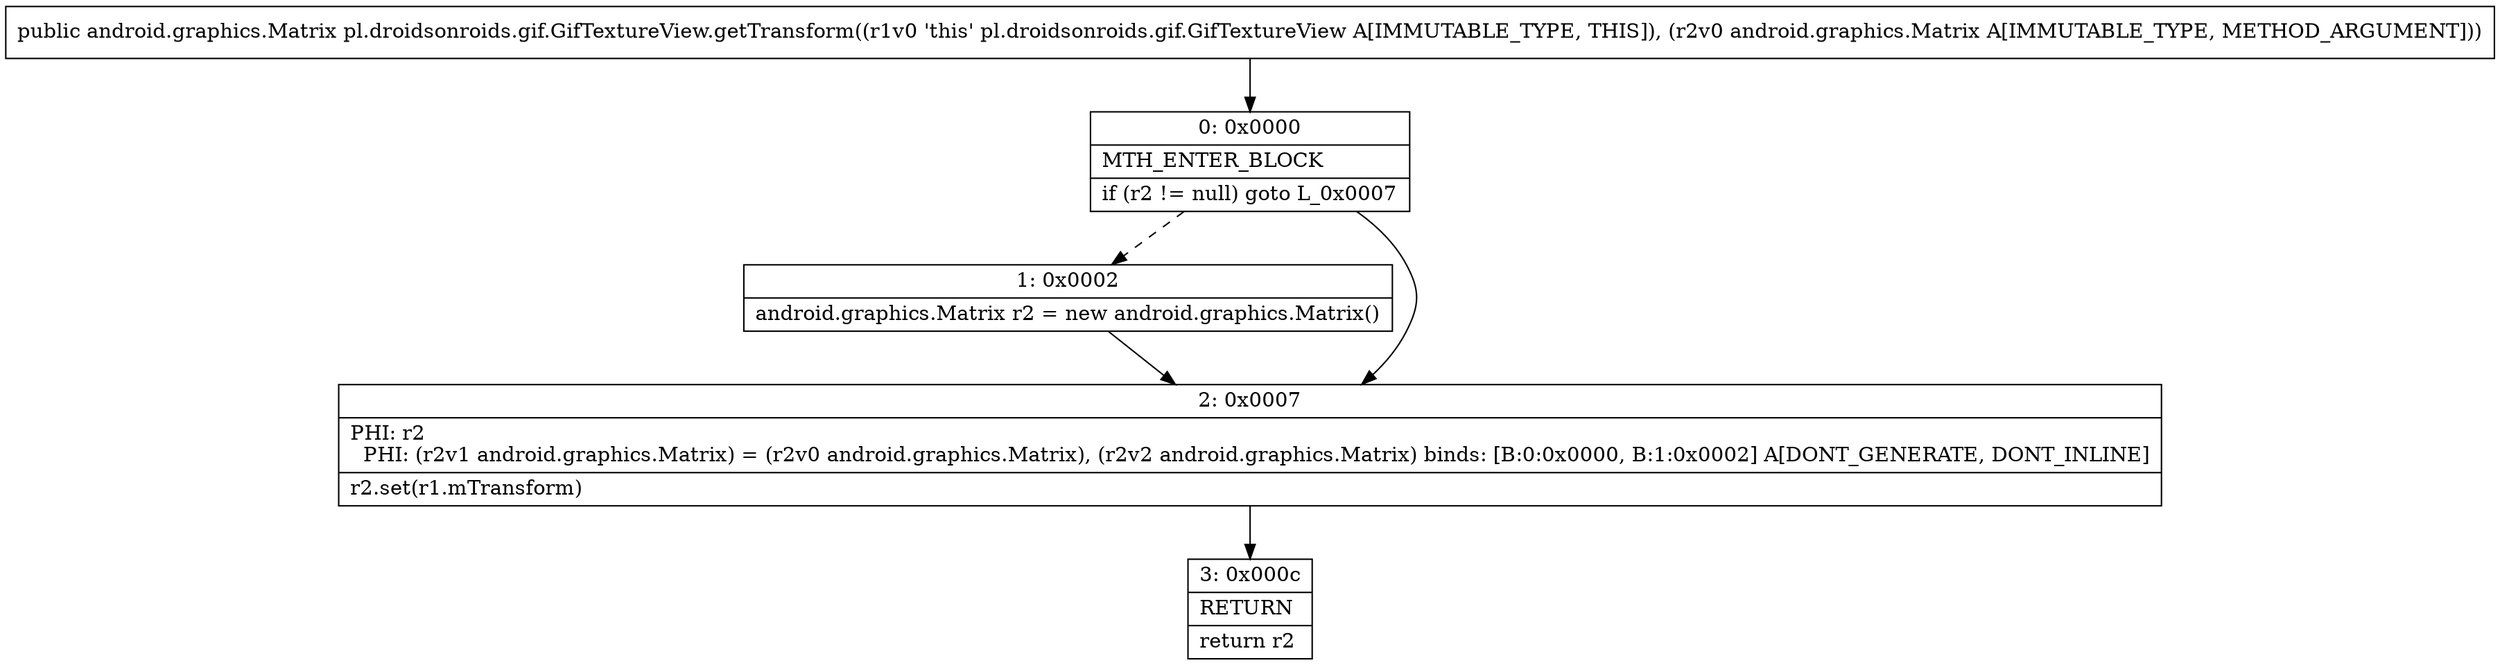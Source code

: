 digraph "CFG forpl.droidsonroids.gif.GifTextureView.getTransform(Landroid\/graphics\/Matrix;)Landroid\/graphics\/Matrix;" {
Node_0 [shape=record,label="{0\:\ 0x0000|MTH_ENTER_BLOCK\l|if (r2 != null) goto L_0x0007\l}"];
Node_1 [shape=record,label="{1\:\ 0x0002|android.graphics.Matrix r2 = new android.graphics.Matrix()\l}"];
Node_2 [shape=record,label="{2\:\ 0x0007|PHI: r2 \l  PHI: (r2v1 android.graphics.Matrix) = (r2v0 android.graphics.Matrix), (r2v2 android.graphics.Matrix) binds: [B:0:0x0000, B:1:0x0002] A[DONT_GENERATE, DONT_INLINE]\l|r2.set(r1.mTransform)\l}"];
Node_3 [shape=record,label="{3\:\ 0x000c|RETURN\l|return r2\l}"];
MethodNode[shape=record,label="{public android.graphics.Matrix pl.droidsonroids.gif.GifTextureView.getTransform((r1v0 'this' pl.droidsonroids.gif.GifTextureView A[IMMUTABLE_TYPE, THIS]), (r2v0 android.graphics.Matrix A[IMMUTABLE_TYPE, METHOD_ARGUMENT])) }"];
MethodNode -> Node_0;
Node_0 -> Node_1[style=dashed];
Node_0 -> Node_2;
Node_1 -> Node_2;
Node_2 -> Node_3;
}

